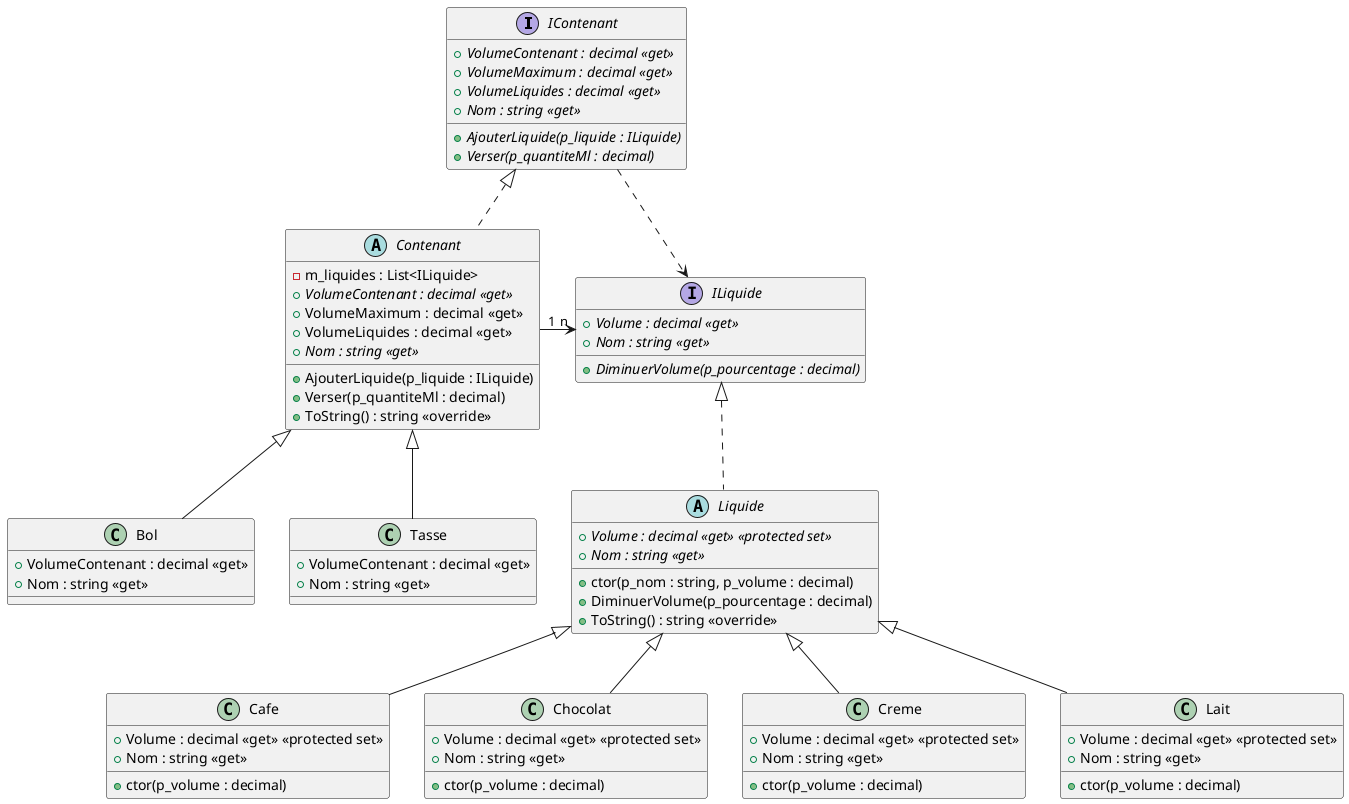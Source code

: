 @startuml Version2

interface IContenant
{
    + {abstract} VolumeContenant : decimal <<get>>
    + {abstract} VolumeMaximum : decimal <<get>>
    + {abstract} VolumeLiquides : decimal <<get>>
    + {abstract} Nom : string <<get>>
    + {abstract} AjouterLiquide(p_liquide : ILiquide)
    + {abstract} Verser(p_quantiteMl : decimal)
}

abstract class Contenant
{
    - m_liquides : List<ILiquide>
    + {abstract} VolumeContenant : decimal <<get>>
    + VolumeMaximum : decimal <<get>>
    + VolumeLiquides : decimal <<get>>
    + {abstract} Nom : string <<get>>
    + AjouterLiquide(p_liquide : ILiquide)
    + Verser(p_quantiteMl : decimal)
    + ToString() : string <<override>>
}

class Bol {
    + VolumeContenant : decimal <<get>>
    + Nom : string <<get>>
}

class Tasse {
    + VolumeContenant : decimal <<get>>
    + Nom : string <<get>>
}

IContenant <|.. Contenant

Contenant <|-- Bol

Contenant <|-- Tasse

interface ILiquide
{
    + {abstract} Volume : decimal <<get>>
    + {abstract} Nom : string <<get>>
    + {abstract} DiminuerVolume(p_pourcentage : decimal)
}

abstract class Liquide
{
    + {abstract} Volume : decimal <<get>> <<protected set>>
    + {abstract} Nom : string <<get>>
    + ctor(p_nom : string, p_volume : decimal)
    + DiminuerVolume(p_pourcentage : decimal)
    + ToString() : string <<override>>
}

ILiquide  <.left.   IContenant

Contenant "1" -right-> "n" ILiquide 

ILiquide <|.. Liquide

class Cafe {
    + Volume : decimal <<get>> <<protected set>>
    + Nom : string <<get>>
    + ctor(p_volume : decimal)
}

class Chocolat{
    + Volume : decimal <<get>> <<protected set>>
    + Nom : string <<get>>
    + ctor(p_volume : decimal)
}

class Creme {
    + Volume : decimal <<get>> <<protected set>>
    + Nom : string <<get>>
    + ctor(p_volume : decimal)
}

class Lait {
    + Volume : decimal <<get>> <<protected set>>
    + Nom : string <<get>>
    + ctor(p_volume : decimal)
}

Liquide <|-- Cafe
Liquide <|-- Chocolat
Liquide <|-- Creme
Liquide <|-- Lait

@enduml
